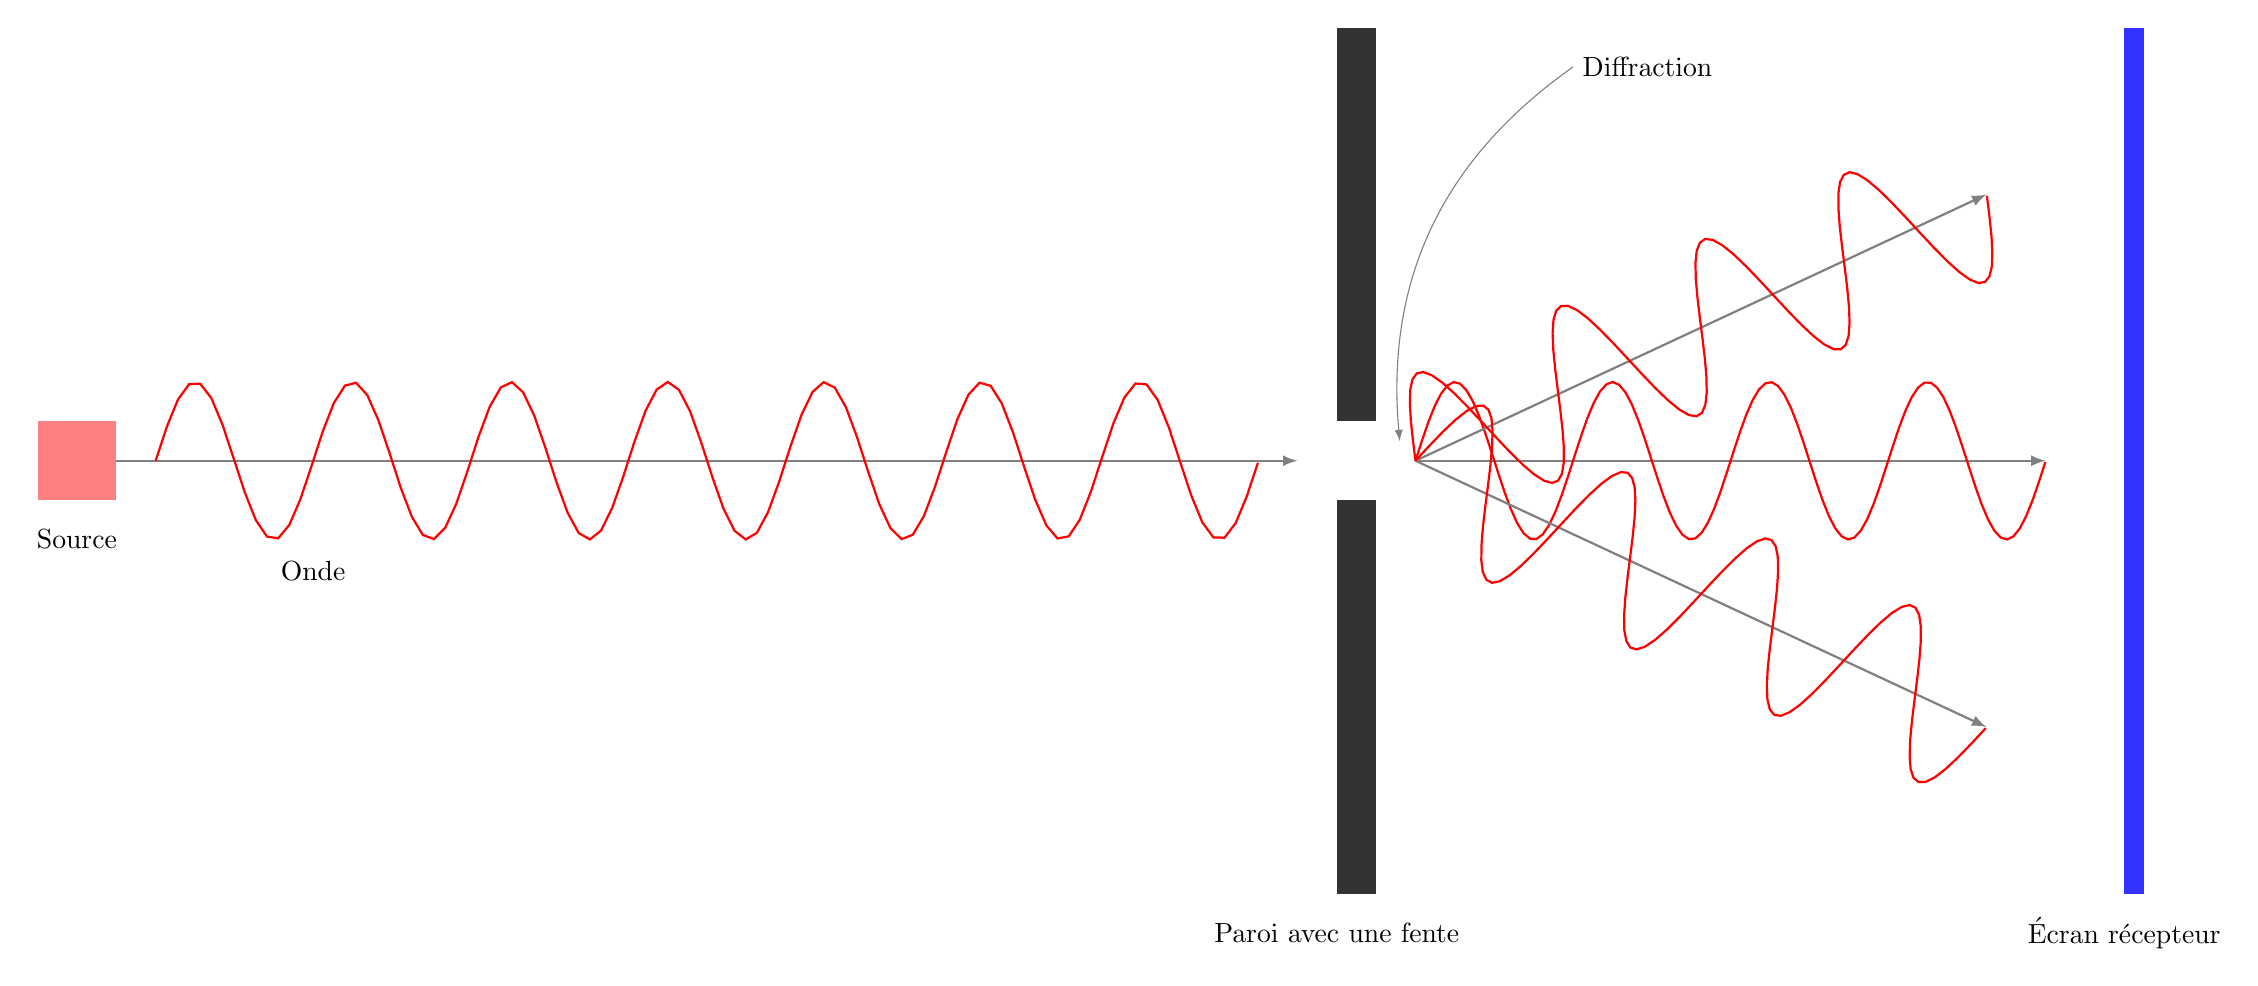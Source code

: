 \begin{tikzpicture}[scale=1]

   \def\myomega{3.14};
   \def\deltaphi{0.5*3.14};

\begin{scope}[xshift=-5cm]
   \fill[red!50] (-1.5,-0.5) rectangle ++(1,1);
    \draw[->,>=latex,thick, gray] (-0.5,0)--(14.5,0) ; 
   \def\fonction{ sin(\myomega*\x r) };
   \draw[thick, color=red,domain=0:14.0,samples=100,variable=\x] plot ( {\x} , {\fonction} );
\end{scope}

\fill[black!80] (10,-0.5) rectangle ++(0.5,-5);
\fill[black!80] (10,0.5) rectangle ++(0.5,5);

\begin{scope}[xshift=11cm]
    \draw[->,>=latex,thick, gray] (0,0)--(8,0) ; 
   \def\fonction{ sin(\myomega*\x r) };
   \draw[thick, color=red,domain=0:8.0,samples=100,variable=\x] plot ( {\x} , {\fonction} );
\end{scope}

\begin{scope}[xshift=11cm,rotate=25]
    \draw[->,>=latex,thick, gray] (0,0)--(8,0) ; 
   \def\fonction{ sin(\myomega*\x r) };
   \draw[thick, color=red,domain=0:8.0,samples=100,variable=\x] plot ( {\x} , {\fonction} );
\end{scope}

\begin{scope}[xshift=11cm,rotate=-25]
    \draw[->,>=latex,thick, gray] (0,0)--(8,0) ; 
   \def\fonction{ sin(\myomega*\x r) };
   \draw[thick, color=red,domain=0:8.0,samples=100,variable=\x] plot ( {\x} , {\fonction} );
\end{scope}


\fill[blue!80] (20,-5.5) rectangle ++(0.25,11);

\node at (-6,-1) {Source};
\node at (-3,-1.4) {Onde};
\node at (10,-6) {Paroi avec une fente};
\node at (20,-6) {\'Ecran récepteur};

       \draw[<-,>=latex,gray] (10.8,0.25) to[bend left] (13,5) node[black,right]{Diffraction};

\end{tikzpicture}